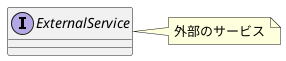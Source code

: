 @startuml infrastructure

interface ExternalService {

}


note right of ExternalService : 外部のサービス

@enduml
